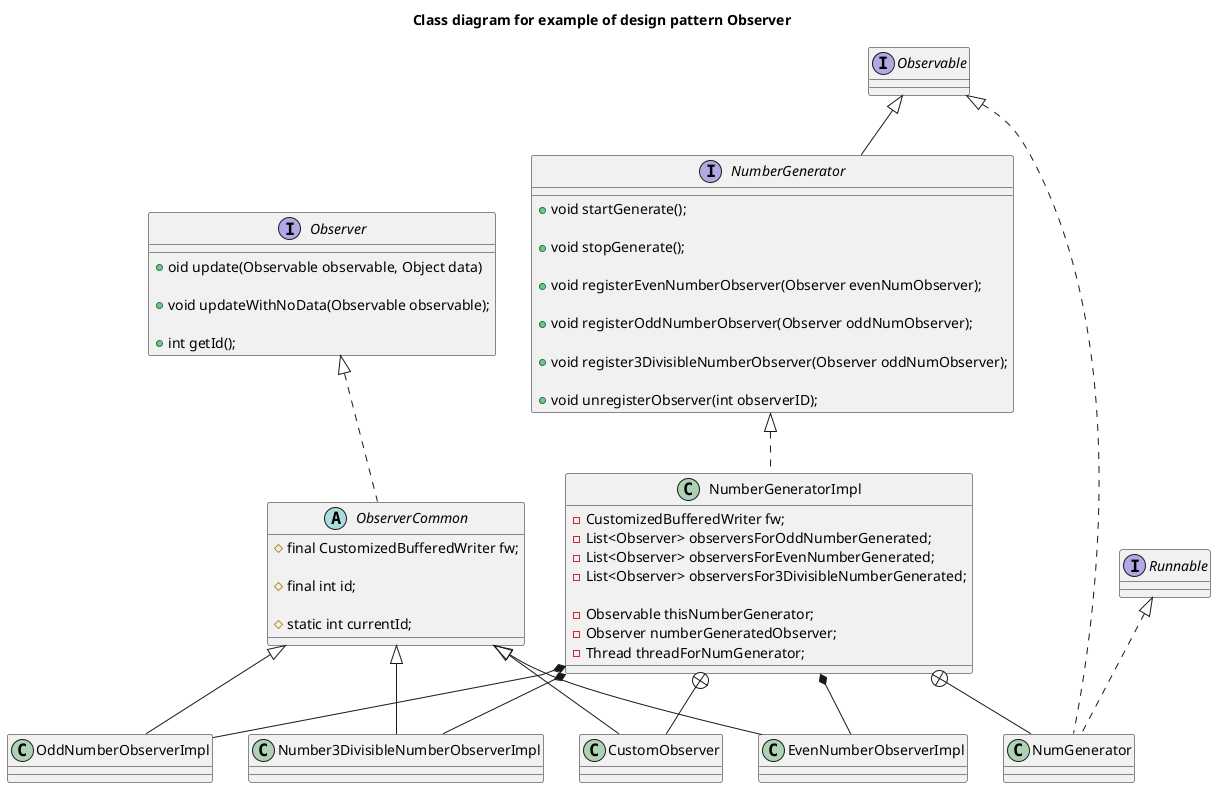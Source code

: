 //generated by https://www.planttext.com/

@startuml

title Class diagram for example of design pattern Observer


interface Observable {
}

interface Observer {
    + oid update(Observable observable, Object data)

    +void updateWithNoData(Observable observable);

    +int getId();
}

interface NumberGenerator extends Observable {

    +void startGenerate();

    +void stopGenerate();

    +void registerEvenNumberObserver(Observer evenNumObserver);

    +void registerOddNumberObserver(Observer oddNumObserver);

    +void register3DivisibleNumberObserver(Observer oddNumObserver);

    +void unregisterObserver(int observerID);
}

class EvenNumberObserverImpl extends ObserverCommon {
}

abstract class ObserverCommon implements Observer {

    # final CustomizedBufferedWriter fw;

    # final int id;

    # static int currentId;
}

class OddNumberObserverImpl extends ObserverCommon {
}

class Number3DivisibleNumberObserverImpl extends ObserverCommon {
}

class NumberGeneratorImpl implements NumberGenerator {
    -CustomizedBufferedWriter fw;
    -List<Observer> observersForOddNumberGenerated;
    -List<Observer> observersForEvenNumberGenerated;
    -List<Observer> observersFor3DivisibleNumberGenerated;

    -Observable thisNumberGenerator;
    -Observer numberGeneratedObserver;
    -Thread threadForNumGenerator;


}

class NumGenerator implements Runnable, Observable {
}

class CustomObserver extends ObserverCommon {
}


NumberGeneratorImpl +-- NumGenerator
NumberGeneratorImpl +-- CustomObserver

NumberGeneratorImpl *-- OddNumberObserverImpl
NumberGeneratorImpl *-- EvenNumberObserverImpl
NumberGeneratorImpl *-- Number3DivisibleNumberObserverImpl


@enduml